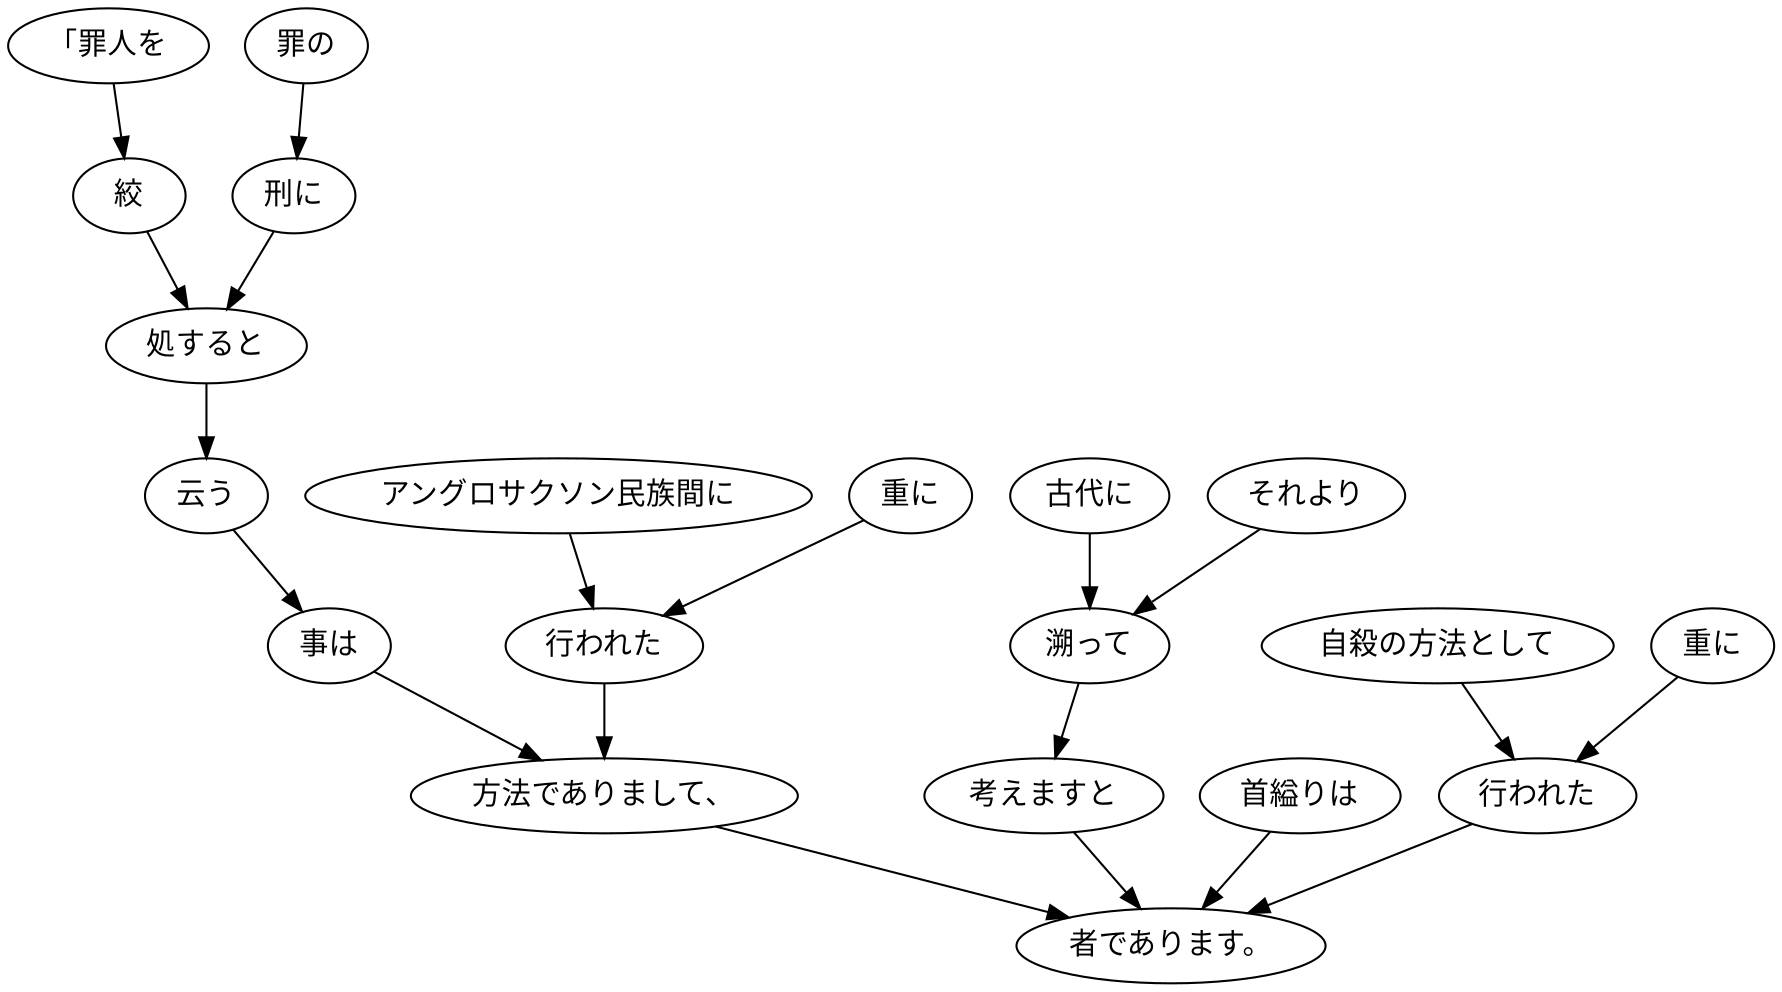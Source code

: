 digraph graph1484 {
	node0 [label="「罪人を"];
	node1 [label="絞"];
	node2 [label="罪の"];
	node3 [label="刑に"];
	node4 [label="処すると"];
	node5 [label="云う"];
	node6 [label="事は"];
	node7 [label="重に"];
	node8 [label="アングロサクソン民族間に"];
	node9 [label="行われた"];
	node10 [label="方法でありまして、"];
	node11 [label="それより"];
	node12 [label="古代に"];
	node13 [label="溯って"];
	node14 [label="考えますと"];
	node15 [label="首縊りは"];
	node16 [label="重に"];
	node17 [label="自殺の方法として"];
	node18 [label="行われた"];
	node19 [label="者であります。"];
	node0 -> node1;
	node1 -> node4;
	node2 -> node3;
	node3 -> node4;
	node4 -> node5;
	node5 -> node6;
	node6 -> node10;
	node7 -> node9;
	node8 -> node9;
	node9 -> node10;
	node10 -> node19;
	node11 -> node13;
	node12 -> node13;
	node13 -> node14;
	node14 -> node19;
	node15 -> node19;
	node16 -> node18;
	node17 -> node18;
	node18 -> node19;
}
